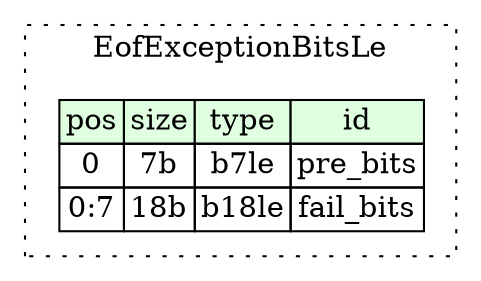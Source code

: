 digraph {
	rankdir=LR;
	node [shape=plaintext];
	subgraph cluster__eof_exception_bits_le {
		label="EofExceptionBitsLe";
		graph[style=dotted];

		eof_exception_bits_le__seq [label=<<TABLE BORDER="0" CELLBORDER="1" CELLSPACING="0">
			<TR><TD BGCOLOR="#E0FFE0">pos</TD><TD BGCOLOR="#E0FFE0">size</TD><TD BGCOLOR="#E0FFE0">type</TD><TD BGCOLOR="#E0FFE0">id</TD></TR>
			<TR><TD PORT="pre_bits_pos">0</TD><TD PORT="pre_bits_size">7b</TD><TD>b7le</TD><TD PORT="pre_bits_type">pre_bits</TD></TR>
			<TR><TD PORT="fail_bits_pos">0:7</TD><TD PORT="fail_bits_size">18b</TD><TD>b18le</TD><TD PORT="fail_bits_type">fail_bits</TD></TR>
		</TABLE>>];
	}
}
